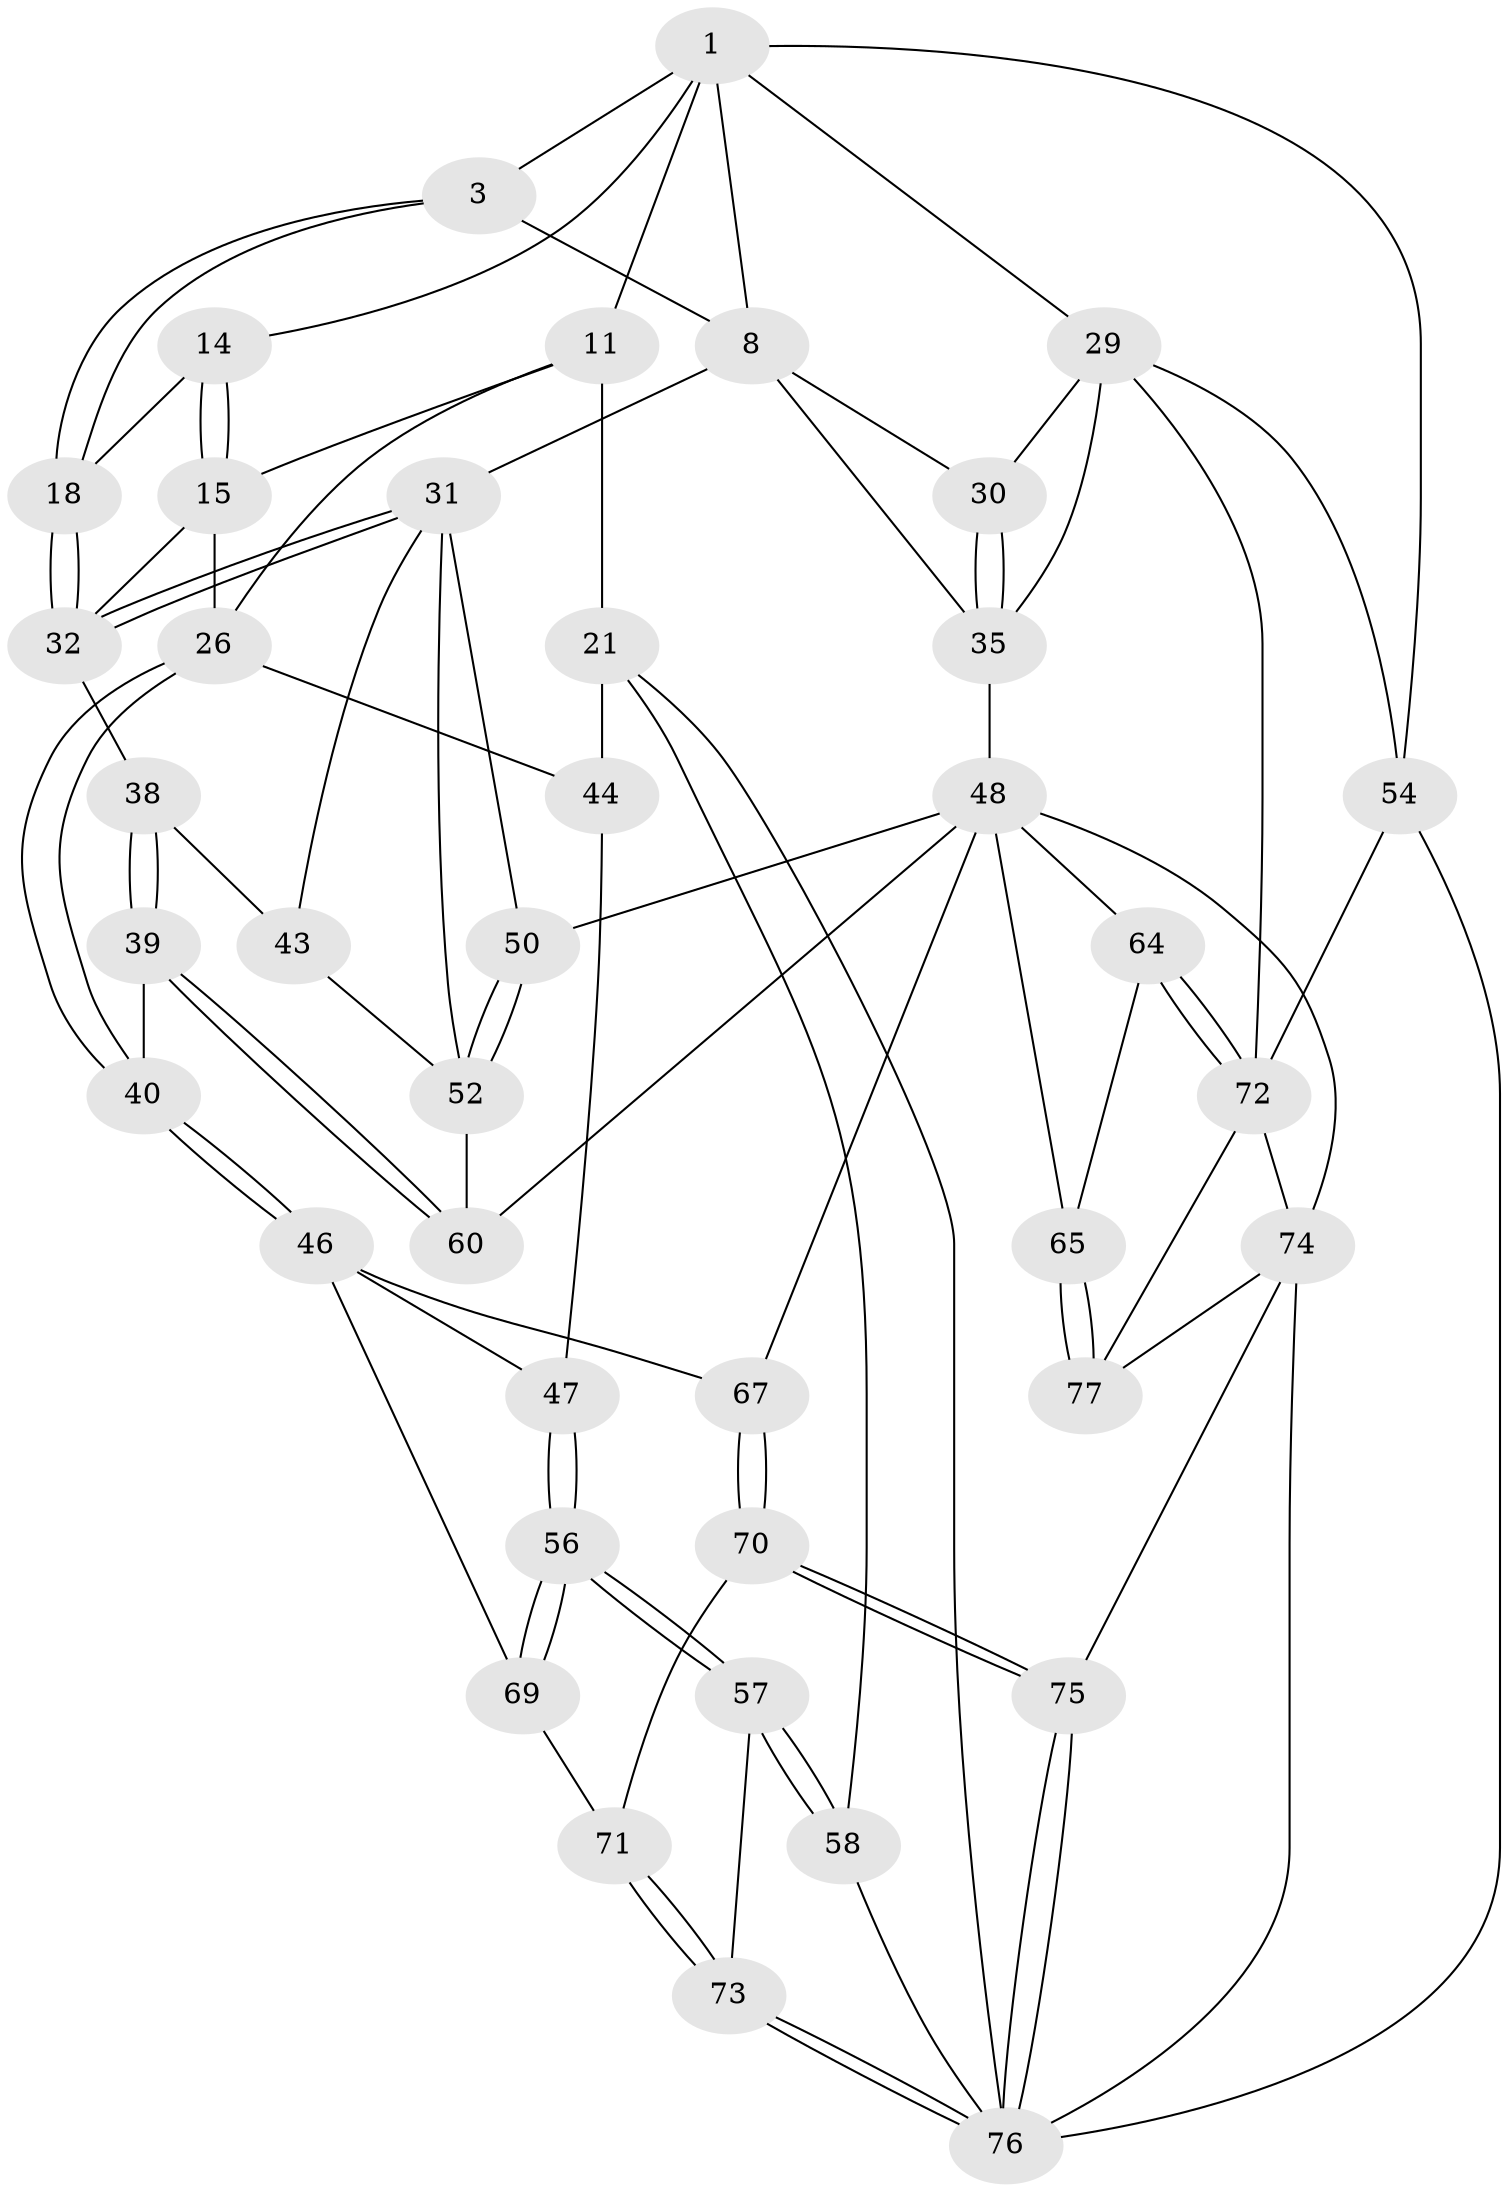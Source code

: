 // original degree distribution, {3: 0.024096385542168676, 4: 0.24096385542168675, 5: 0.5301204819277109, 6: 0.20481927710843373}
// Generated by graph-tools (version 1.1) at 2025/17/03/09/25 04:17:16]
// undirected, 41 vertices, 97 edges
graph export_dot {
graph [start="1"]
  node [color=gray90,style=filled];
  1 [pos="+0.8536699913937228+0",super="+2+6"];
  3 [pos="+0.5676020137742622+0.07939386574922871",super="+4"];
  8 [pos="+0.7440316406803545+0.103692341691632",super="+23"];
  11 [pos="+0+0",super="+12"];
  14 [pos="+0.3401485301899292+0.05182777789361544"];
  15 [pos="+0.21249743120499384+0.15577044520767117",super="+16"];
  18 [pos="+0.5419424750371882+0.11658566024196082",super="+19"];
  21 [pos="+0+0",super="+45"];
  26 [pos="+0.14641188363611377+0.20479985834433703",super="+27"];
  29 [pos="+1+0",super="+51"];
  30 [pos="+0.8845724151683045+0.20304302297337554"];
  31 [pos="+0.5931453339842336+0.28657368057097443",super="+41"];
  32 [pos="+0.5396847056641539+0.23411236970802668",super="+33"];
  35 [pos="+1+0.36805370928369907",super="+36"];
  38 [pos="+0.3579328492864946+0.32665842912789284"];
  39 [pos="+0.32433992086445596+0.37433550792717996"];
  40 [pos="+0.3109119780138569+0.38334537742098623"];
  43 [pos="+0.42357273392973677+0.34131162912155555"];
  44 [pos="+0.06694252895185558+0.26734809539235566"];
  46 [pos="+0.3065159558999007+0.3887584493697186",super="+68"];
  47 [pos="+0.07959483076531369+0.30017452159823405"];
  48 [pos="+0.6201906379878235+0.4185245627223739",super="+63+49"];
  50 [pos="+0.5903063320286853+0.370183927495441"];
  52 [pos="+0.472201104186588+0.4403284906500348",super="+53"];
  54 [pos="+1+1"];
  56 [pos="+0.11488102041185352+0.5040387725633418"];
  57 [pos="+0.06267515656783573+0.617819323739367"];
  58 [pos="+0+0.6323443834925717"];
  60 [pos="+0.4604257952995517+0.46839366330402676"];
  64 [pos="+0.726012957317777+0.5712654354898857"];
  65 [pos="+0.5901581097875946+0.5850422979924922"];
  67 [pos="+0.40909734597532604+0.568443533724456"];
  69 [pos="+0.2797944932481861+0.4213960395112149"];
  70 [pos="+0.4071022392790289+0.570179632604785"];
  71 [pos="+0.3073256307446757+0.5765348757870485"];
  72 [pos="+0.7773100371697464+0.6782659057785139",super="+79"];
  73 [pos="+0.14628433010178948+0.6768311401168602"];
  74 [pos="+0.4943454808643183+0.7765262408759972",super="+78"];
  75 [pos="+0.37783956126754786+0.7358481067873502"];
  76 [pos="+0.21543121778847893+0.7753263160311566",super="+82"];
  77 [pos="+0.5954292715529922+0.7661728754850072"];
  1 -- 3;
  1 -- 14;
  1 -- 54;
  1 -- 8 [weight=2];
  1 -- 11 [weight=2];
  1 -- 29;
  3 -- 18;
  3 -- 18;
  3 -- 8 [weight=2];
  8 -- 30;
  8 -- 31;
  8 -- 35;
  11 -- 21 [weight=3];
  11 -- 26;
  11 -- 15;
  14 -- 15;
  14 -- 15;
  14 -- 18;
  15 -- 26;
  15 -- 32;
  18 -- 32 [weight=2];
  18 -- 32;
  21 -- 58;
  21 -- 44;
  21 -- 76;
  26 -- 40;
  26 -- 40;
  26 -- 44;
  29 -- 30;
  29 -- 72;
  29 -- 35;
  29 -- 54;
  30 -- 35;
  30 -- 35;
  31 -- 32;
  31 -- 32;
  31 -- 50;
  31 -- 43;
  31 -- 52;
  32 -- 38;
  35 -- 48 [weight=2];
  38 -- 39;
  38 -- 39;
  38 -- 43;
  39 -- 40;
  39 -- 60;
  39 -- 60;
  40 -- 46;
  40 -- 46;
  43 -- 52;
  44 -- 47;
  46 -- 47;
  46 -- 67;
  46 -- 69;
  47 -- 56;
  47 -- 56;
  48 -- 64;
  48 -- 65;
  48 -- 50;
  48 -- 67;
  48 -- 74;
  48 -- 60;
  50 -- 52;
  50 -- 52;
  52 -- 60;
  54 -- 72;
  54 -- 76;
  56 -- 57;
  56 -- 57;
  56 -- 69;
  56 -- 69;
  57 -- 58;
  57 -- 58;
  57 -- 73;
  58 -- 76;
  64 -- 65;
  64 -- 72;
  64 -- 72;
  65 -- 77;
  65 -- 77;
  67 -- 70;
  67 -- 70;
  69 -- 71;
  70 -- 71;
  70 -- 75;
  70 -- 75;
  71 -- 73;
  71 -- 73;
  72 -- 74;
  72 -- 77;
  73 -- 76;
  73 -- 76;
  74 -- 75;
  74 -- 77;
  74 -- 76;
  75 -- 76;
  75 -- 76;
}
